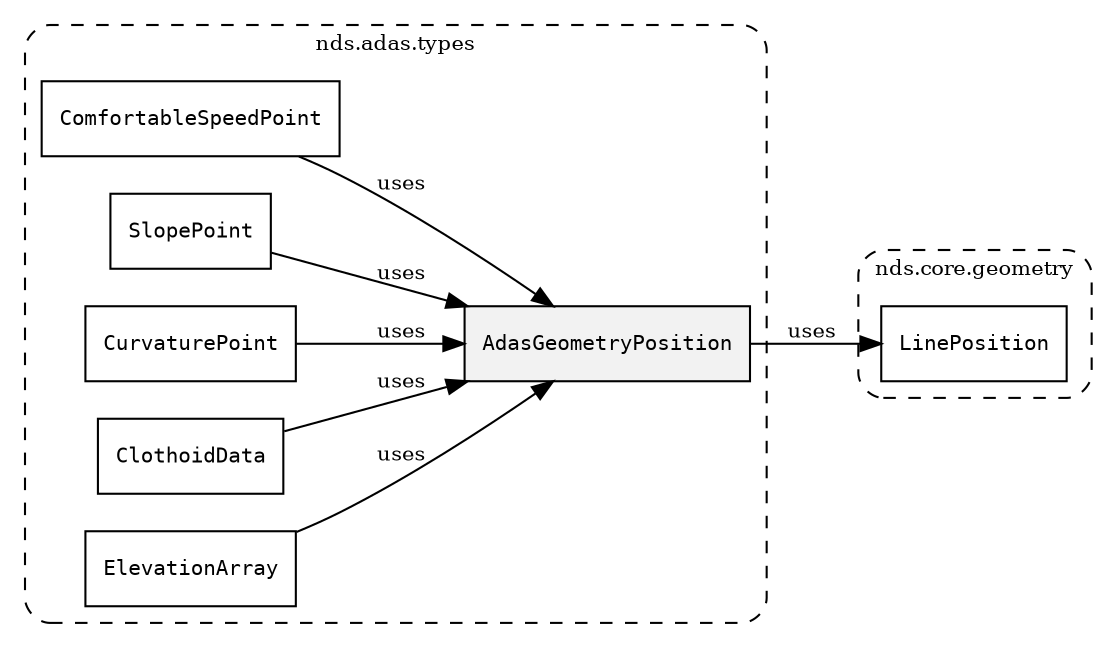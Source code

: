/**
 * This dot file creates symbol collaboration diagram for AdasGeometryPosition.
 */
digraph ZSERIO
{
    node [shape=box, fontsize=10];
    rankdir="LR";
    fontsize=10;
    tooltip="AdasGeometryPosition collaboration diagram";

    subgraph "cluster_nds.adas.types"
    {
        style="dashed, rounded";
        label="nds.adas.types";
        tooltip="Package nds.adas.types";
        href="../../../content/packages/nds.adas.types.html#Package-nds-adas-types";
        target="_parent";

        "AdasGeometryPosition" [style="filled", fillcolor="#0000000D", target="_parent", label=<<font face="monospace"><table align="center" border="0" cellspacing="0" cellpadding="0"><tr><td href="../../../content/packages/nds.adas.types.html#Subtype-AdasGeometryPosition" title="Subtype defined in nds.adas.types">AdasGeometryPosition</td></tr></table></font>>];
        "ComfortableSpeedPoint" [target="_parent", label=<<font face="monospace"><table align="center" border="0" cellspacing="0" cellpadding="0"><tr><td href="../../../content/packages/nds.adas.types.html#Structure-ComfortableSpeedPoint" title="Structure defined in nds.adas.types">ComfortableSpeedPoint</td></tr></table></font>>];
        "SlopePoint" [target="_parent", label=<<font face="monospace"><table align="center" border="0" cellspacing="0" cellpadding="0"><tr><td href="../../../content/packages/nds.adas.types.html#Structure-SlopePoint" title="Structure defined in nds.adas.types">SlopePoint</td></tr></table></font>>];
        "CurvaturePoint" [target="_parent", label=<<font face="monospace"><table align="center" border="0" cellspacing="0" cellpadding="0"><tr><td href="../../../content/packages/nds.adas.types.html#Structure-CurvaturePoint" title="Structure defined in nds.adas.types">CurvaturePoint</td></tr></table></font>>];
        "ClothoidData" [target="_parent", label=<<font face="monospace"><table align="center" border="0" cellspacing="0" cellpadding="0"><tr><td href="../../../content/packages/nds.adas.types.html#Structure-ClothoidData" title="Structure defined in nds.adas.types">ClothoidData</td></tr></table></font>>];
        "ElevationArray" [target="_parent", label=<<font face="monospace"><table align="center" border="0" cellspacing="0" cellpadding="0"><tr><td href="../../../content/packages/nds.adas.types.html#Structure-ElevationArray" title="Structure defined in nds.adas.types">ElevationArray</td></tr></table></font>>];
    }

    subgraph "cluster_nds.core.geometry"
    {
        style="dashed, rounded";
        label="nds.core.geometry";
        tooltip="Package nds.core.geometry";
        href="../../../content/packages/nds.core.geometry.html#Package-nds-core-geometry";
        target="_parent";

        "LinePosition" [target="_parent", label=<<font face="monospace"><table align="center" border="0" cellspacing="0" cellpadding="0"><tr><td href="../../../content/packages/nds.core.geometry.html#Subtype-LinePosition" title="Subtype defined in nds.core.geometry">LinePosition</td></tr></table></font>>];
    }

    "AdasGeometryPosition" -> "LinePosition" [label="uses", fontsize=10];
    "ComfortableSpeedPoint" -> "AdasGeometryPosition" [label="uses", fontsize=10];
    "SlopePoint" -> "AdasGeometryPosition" [label="uses", fontsize=10];
    "CurvaturePoint" -> "AdasGeometryPosition" [label="uses", fontsize=10];
    "ClothoidData" -> "AdasGeometryPosition" [label="uses", fontsize=10];
    "ElevationArray" -> "AdasGeometryPosition" [label="uses", fontsize=10];
}
